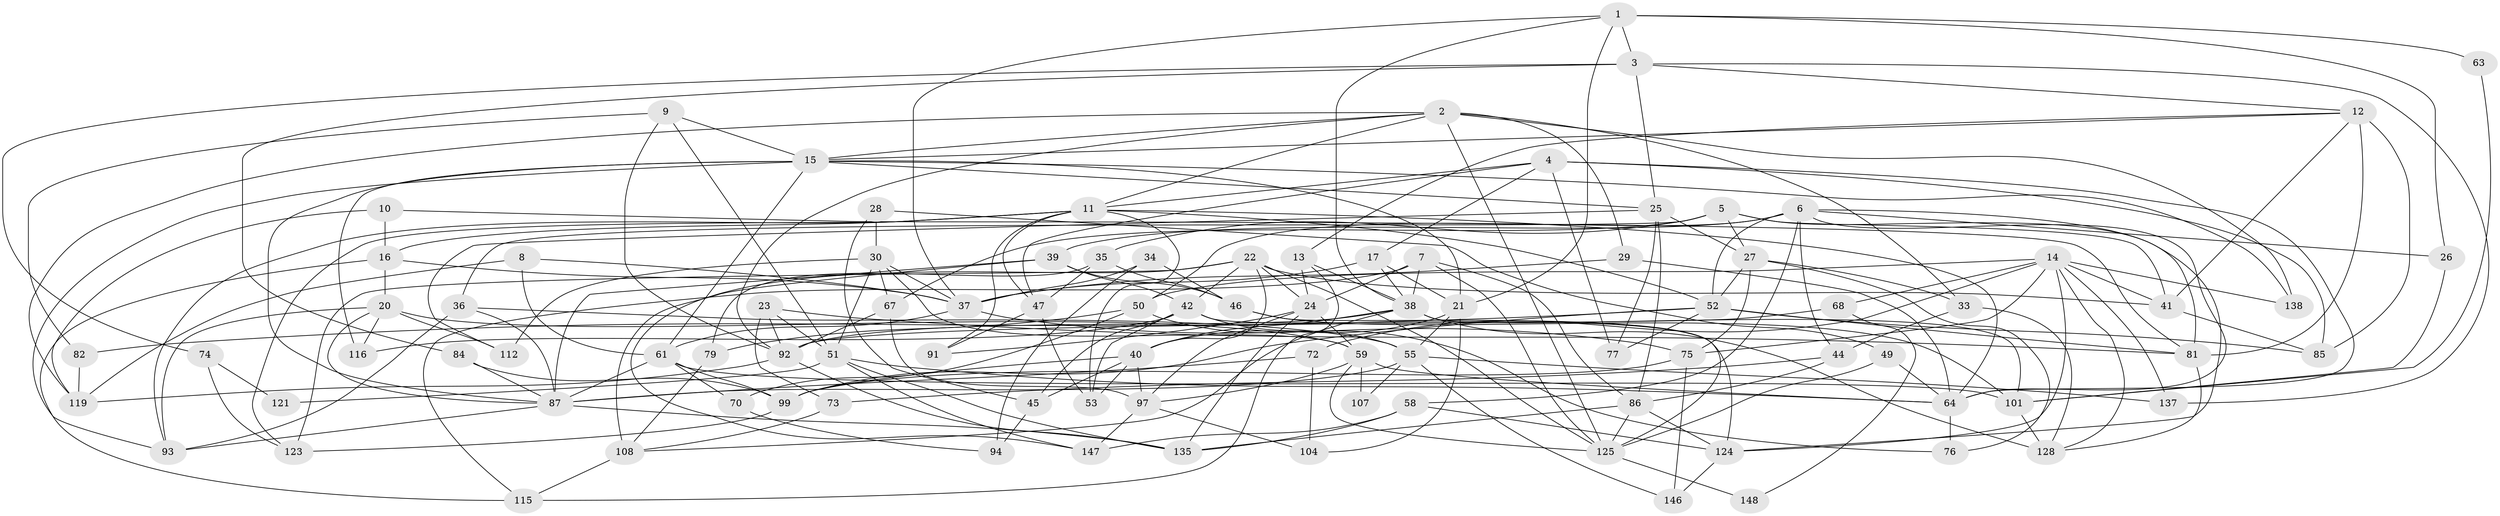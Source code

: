 // original degree distribution, {3: 0.3108108108108108, 7: 0.05405405405405406, 4: 0.25, 5: 0.20270270270270271, 6: 0.06756756756756757, 2: 0.10810810810810811, 8: 0.006756756756756757}
// Generated by graph-tools (version 1.1) at 2025/11/02/27/25 16:11:19]
// undirected, 94 vertices, 235 edges
graph export_dot {
graph [start="1"]
  node [color=gray90,style=filled];
  1 [super="+122"];
  2 [super="+43"];
  3 [super="+117"];
  4 [super="+106"];
  5 [super="+48"];
  6 [super="+89"];
  7 [super="+78"];
  8 [super="+19"];
  9 [super="+98"];
  10 [super="+60"];
  11 [super="+130"];
  12 [super="+143"];
  13;
  14 [super="+18"];
  15 [super="+32"];
  16 [super="+126"];
  17;
  20 [super="+111"];
  21 [super="+88"];
  22 [super="+141"];
  23 [super="+71"];
  24 [super="+103"];
  25 [super="+95"];
  26;
  27 [super="+31"];
  28;
  29;
  30 [super="+66"];
  33 [super="+136"];
  34;
  35;
  36;
  37 [super="+120"];
  38 [super="+56"];
  39;
  40;
  41 [super="+132"];
  42 [super="+96"];
  44;
  45;
  46 [super="+90"];
  47 [super="+127"];
  49;
  50 [super="+54"];
  51 [super="+131"];
  52 [super="+57"];
  53 [super="+109"];
  55 [super="+69"];
  58 [super="+62"];
  59 [super="+83"];
  61 [super="+65"];
  63;
  64 [super="+80"];
  67;
  68;
  70;
  72;
  73;
  74;
  75 [super="+102"];
  76;
  77;
  79;
  81 [super="+110"];
  82;
  84;
  85;
  86 [super="+129"];
  87 [super="+118"];
  91 [super="+140"];
  92 [super="+133"];
  93;
  94 [super="+114"];
  97 [super="+100"];
  99 [super="+105"];
  101;
  104;
  107;
  108 [super="+113"];
  112;
  115;
  116;
  119 [super="+144"];
  121;
  123;
  124 [super="+139"];
  125 [super="+134"];
  128 [super="+142"];
  135 [super="+145"];
  137;
  138;
  146;
  147;
  148;
  1 -- 37;
  1 -- 26;
  1 -- 21;
  1 -- 63;
  1 -- 38;
  1 -- 3;
  2 -- 11;
  2 -- 92;
  2 -- 15;
  2 -- 29;
  2 -- 138;
  2 -- 33;
  2 -- 119;
  2 -- 125;
  3 -- 12;
  3 -- 74;
  3 -- 84;
  3 -- 25;
  3 -- 137;
  4 -- 64;
  4 -- 17;
  4 -- 85;
  4 -- 77;
  4 -- 47;
  4 -- 11;
  5 -- 35;
  5 -- 36;
  5 -- 67;
  5 -- 41;
  5 -- 27;
  5 -- 124;
  6 -- 52;
  6 -- 64;
  6 -- 81;
  6 -- 26;
  6 -- 39;
  6 -- 58;
  6 -- 44;
  6 -- 50;
  7 -- 115;
  7 -- 38;
  7 -- 125;
  7 -- 86;
  7 -- 24;
  8 -- 61;
  8 -- 119 [weight=2];
  8 -- 37 [weight=2];
  9 -- 92;
  9 -- 82;
  9 -- 15;
  9 -- 51;
  10 -- 81;
  10 -- 119;
  10 -- 16;
  11 -- 93;
  11 -- 16;
  11 -- 47;
  11 -- 123;
  11 -- 64;
  11 -- 52;
  11 -- 53;
  11 -- 91;
  12 -- 85;
  12 -- 15;
  12 -- 41 [weight=2];
  12 -- 81;
  12 -- 13;
  13 -- 115;
  13 -- 24;
  13 -- 38;
  14 -- 75 [weight=2];
  14 -- 50;
  14 -- 72;
  14 -- 128;
  14 -- 137;
  14 -- 68;
  14 -- 41;
  14 -- 138;
  14 -- 124;
  15 -- 25;
  15 -- 116;
  15 -- 93;
  15 -- 87;
  15 -- 138;
  15 -- 61;
  15 -- 21;
  16 -- 115;
  16 -- 20;
  16 -- 37;
  17 -- 38;
  17 -- 21;
  17 -- 37;
  20 -- 116;
  20 -- 112;
  20 -- 87;
  20 -- 59;
  20 -- 93;
  21 -- 55;
  21 -- 40;
  21 -- 104;
  22 -- 40;
  22 -- 41;
  22 -- 147;
  22 -- 24;
  22 -- 42;
  22 -- 123;
  22 -- 125;
  23 -- 81;
  23 -- 73;
  23 -- 51;
  23 -- 92;
  24 -- 91;
  24 -- 59;
  24 -- 135;
  24 -- 97;
  25 -- 112;
  25 -- 86;
  25 -- 77;
  25 -- 27;
  26 -- 101;
  27 -- 52;
  27 -- 76;
  27 -- 75;
  27 -- 33;
  28 -- 45;
  28 -- 49;
  28 -- 30;
  29 -- 37;
  29 -- 64;
  30 -- 51;
  30 -- 112;
  30 -- 67;
  30 -- 37 [weight=2];
  30 -- 59;
  33 -- 128;
  33 -- 44;
  34 -- 46;
  34 -- 37;
  34 -- 94;
  35 -- 47;
  35 -- 46;
  35 -- 79;
  36 -- 93;
  36 -- 87;
  36 -- 55;
  37 -- 75;
  37 -- 61;
  38 -- 128 [weight=2];
  38 -- 101;
  38 -- 40;
  38 -- 108;
  38 -- 92;
  39 -- 46;
  39 -- 87;
  39 -- 108;
  39 -- 42;
  40 -- 45;
  40 -- 53;
  40 -- 97;
  40 -- 99;
  41 -- 85;
  42 -- 116;
  42 -- 55;
  42 -- 53;
  42 -- 124;
  42 -- 45;
  44 -- 86;
  44 -- 73;
  45 -- 94;
  46 -- 101;
  46 -- 125;
  47 -- 91;
  47 -- 53;
  49 -- 64;
  49 -- 125;
  50 -- 70;
  50 -- 76;
  50 -- 79;
  51 -- 135;
  51 -- 64;
  51 -- 121;
  51 -- 147;
  52 -- 99;
  52 -- 81;
  52 -- 77;
  52 -- 85;
  52 -- 82;
  55 -- 137;
  55 -- 146;
  55 -- 87;
  55 -- 107;
  58 -- 135;
  58 -- 147;
  58 -- 124;
  59 -- 64;
  59 -- 107;
  59 -- 125;
  59 -- 97;
  61 -- 101;
  61 -- 70;
  61 -- 87;
  61 -- 99;
  63 -- 101;
  64 -- 76;
  67 -- 92;
  67 -- 97;
  68 -- 92;
  68 -- 148;
  70 -- 94;
  72 -- 87;
  72 -- 104;
  73 -- 108;
  74 -- 123;
  74 -- 121;
  75 -- 146;
  75 -- 99;
  79 -- 108;
  81 -- 128;
  82 -- 119;
  84 -- 99;
  84 -- 87;
  86 -- 124;
  86 -- 125;
  86 -- 135;
  87 -- 93;
  87 -- 135;
  92 -- 119;
  92 -- 135;
  97 -- 147;
  97 -- 104;
  99 -- 123;
  101 -- 128;
  108 -- 115;
  124 -- 146;
  125 -- 148;
}
